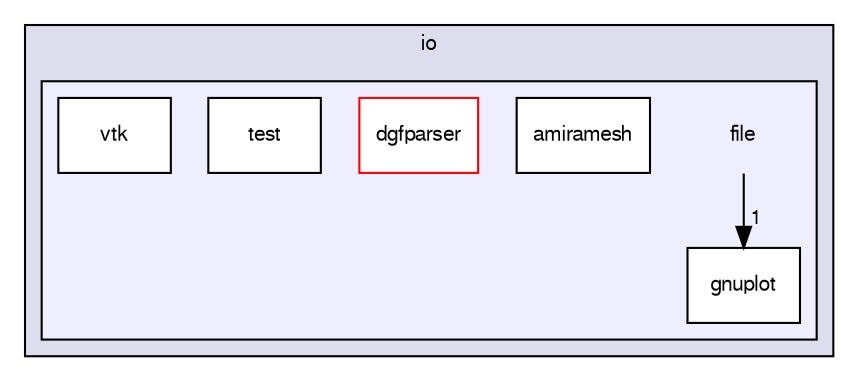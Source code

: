 digraph G {
  compound=true
  node [ fontsize=10, fontname="FreeSans"];
  edge [ labelfontsize=9, labelfontname="FreeSans"];
  subgraph clusterdir_3cbbda19b620c3b02e4a6bd399f608fa {
    graph [ bgcolor="#ddddee", pencolor="black", label="io" fontname="FreeSans", fontsize=10, URL="dir_3cbbda19b620c3b02e4a6bd399f608fa.html"]
  subgraph clusterdir_65252ab1f1f5370a7d40c0347a12070d {
    graph [ bgcolor="#eeeeff", pencolor="black", label="" URL="dir_65252ab1f1f5370a7d40c0347a12070d.html"];
    dir_65252ab1f1f5370a7d40c0347a12070d [shape=plaintext label="file"];
    dir_9b4323d2ac5195eeadc8a1358622f1bc [shape=box label="amiramesh" color="black" fillcolor="white" style="filled" URL="dir_9b4323d2ac5195eeadc8a1358622f1bc.html"];
    dir_4cee72c778d9005e899e49441c1b0610 [shape=box label="dgfparser" color="red" fillcolor="white" style="filled" URL="dir_4cee72c778d9005e899e49441c1b0610.html"];
    dir_cdc87b325f04ed14c4b4bf0fda96003b [shape=box label="gnuplot" color="black" fillcolor="white" style="filled" URL="dir_cdc87b325f04ed14c4b4bf0fda96003b.html"];
    dir_d3b0e236c2e9136c4b71795265641e62 [shape=box label="test" color="black" fillcolor="white" style="filled" URL="dir_d3b0e236c2e9136c4b71795265641e62.html"];
    dir_5cbb91a2d0ae03b75d03b820950d352c [shape=box label="vtk" color="black" fillcolor="white" style="filled" URL="dir_5cbb91a2d0ae03b75d03b820950d352c.html"];
  }
  }
  dir_65252ab1f1f5370a7d40c0347a12070d->dir_cdc87b325f04ed14c4b4bf0fda96003b [headlabel="1", labeldistance=1.5 headhref="dir_000006_000014.html"];
}
